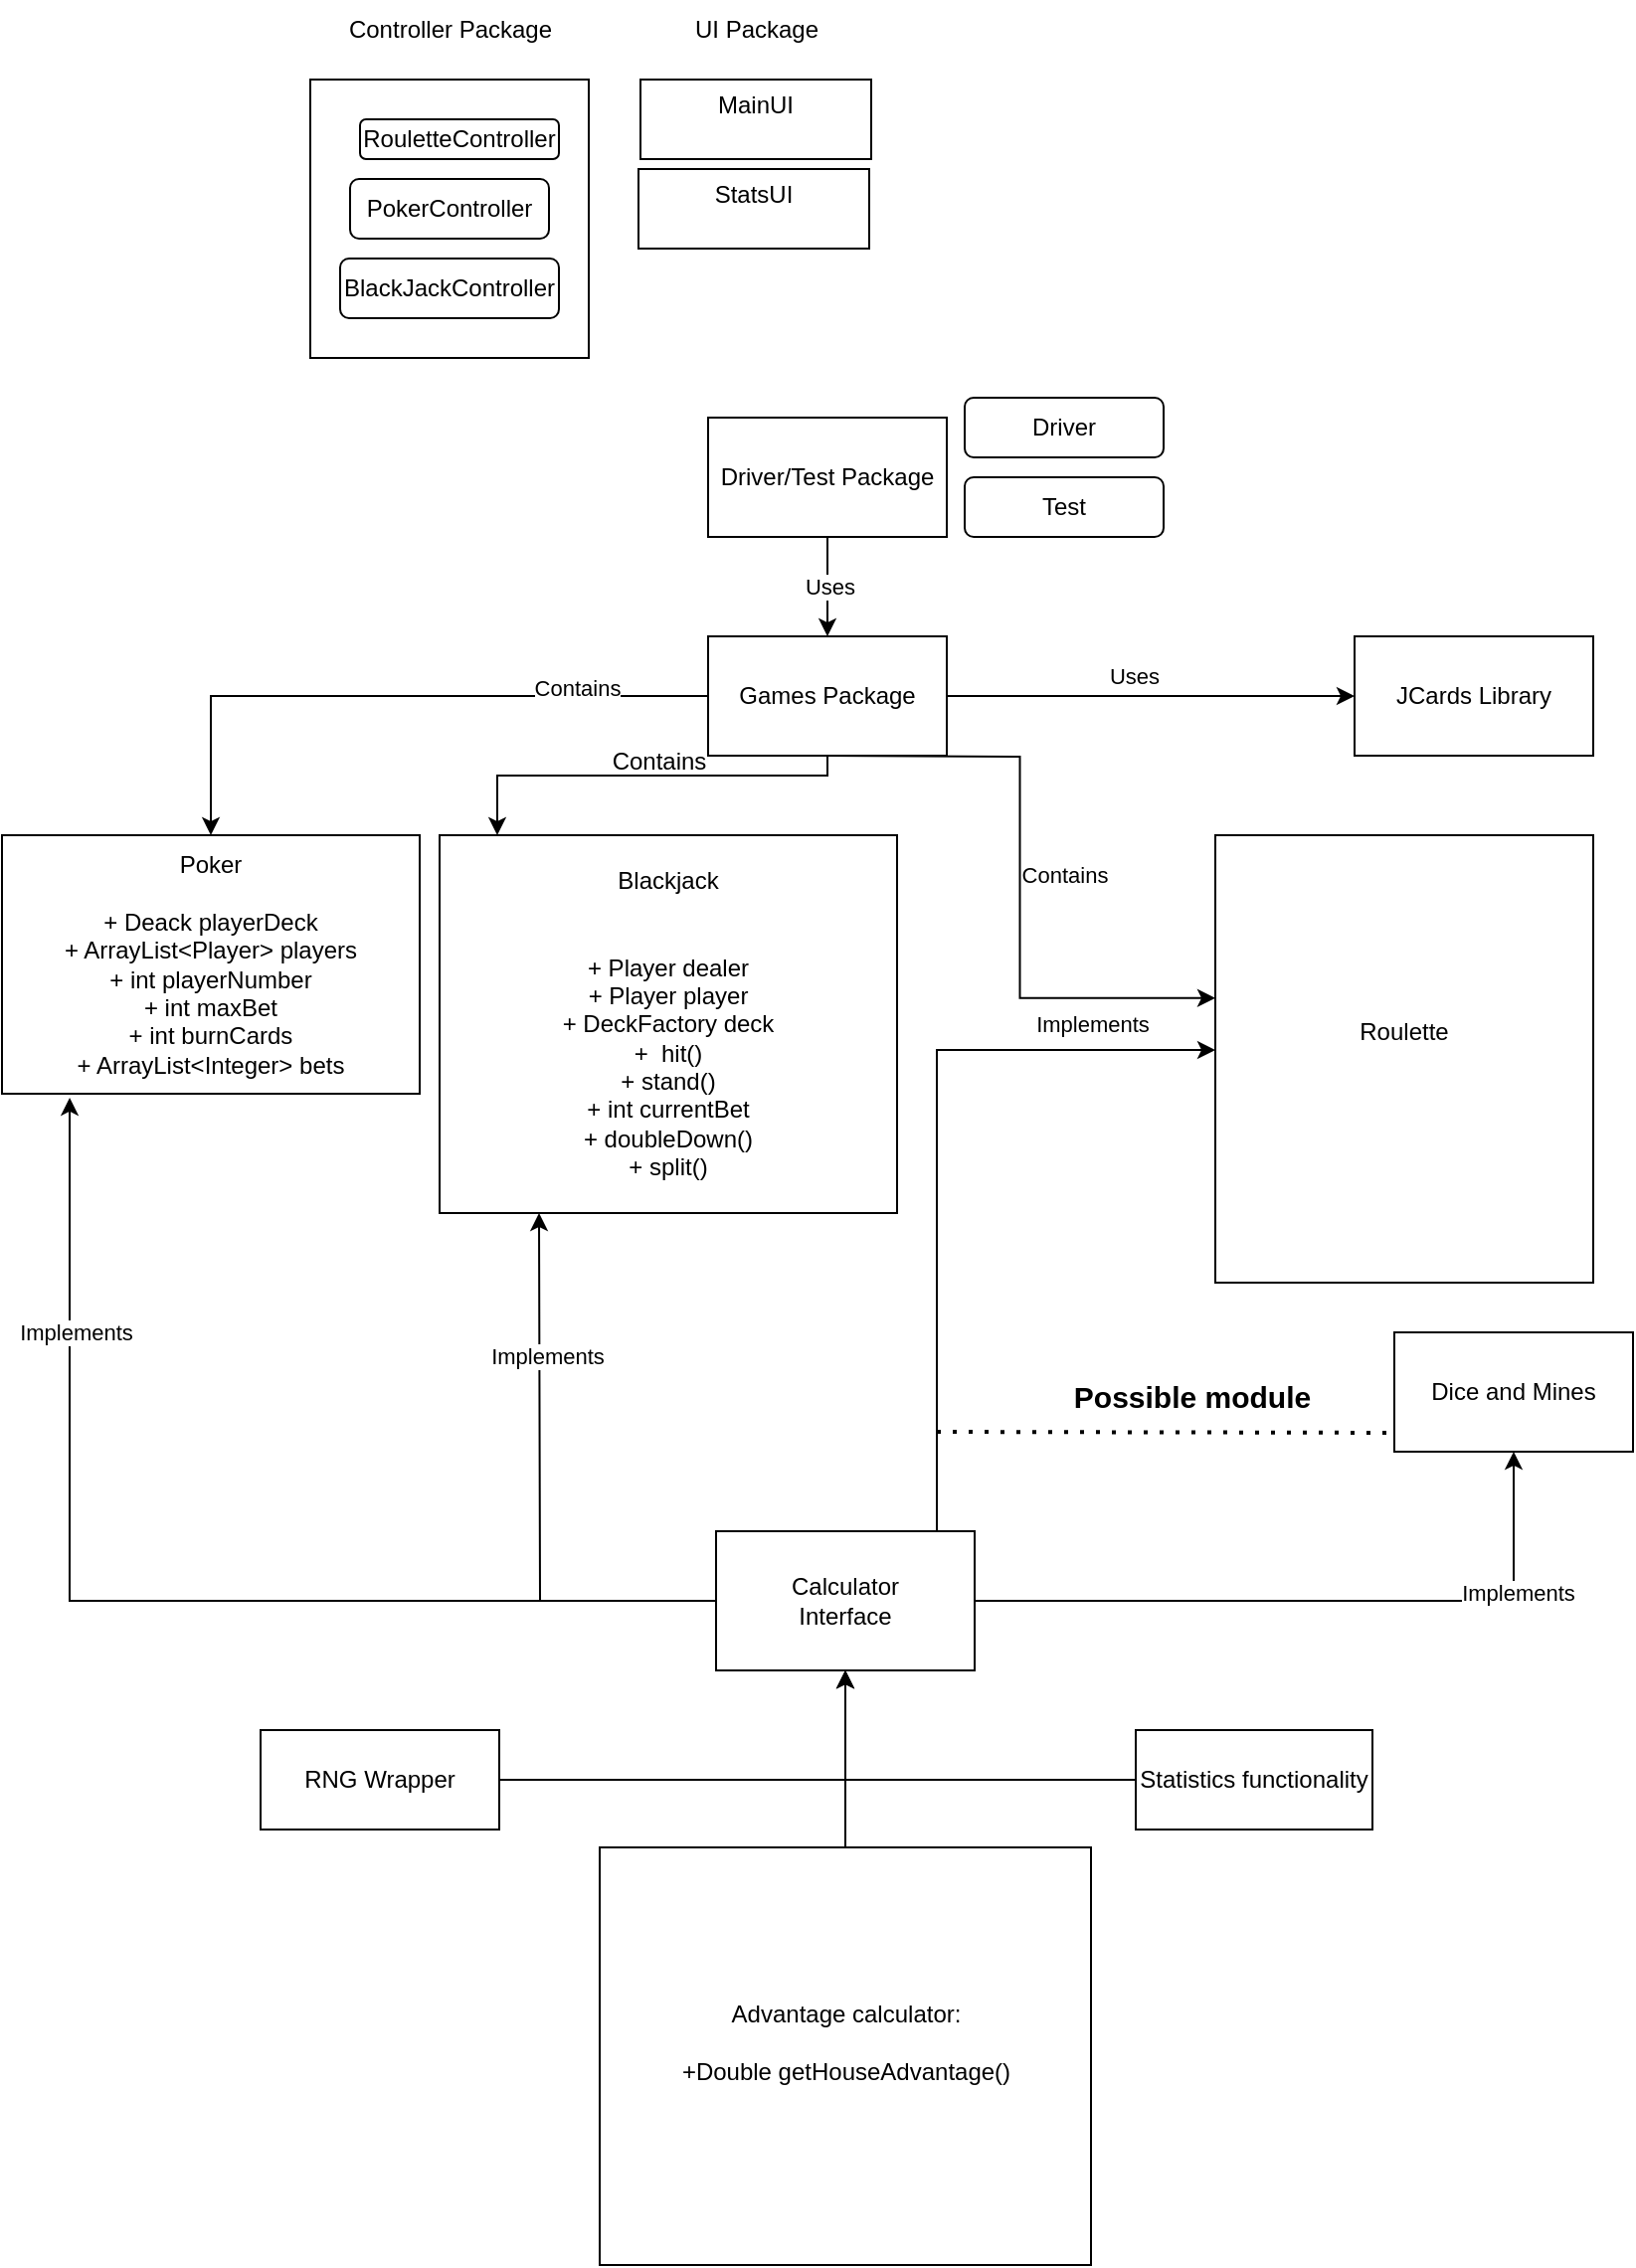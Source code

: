 <mxfile version="26.0.11">
  <diagram id="C5RBs43oDa-KdzZeNtuy" name="Page-1">
    <mxGraphModel dx="2147" dy="1153" grid="1" gridSize="10" guides="1" tooltips="1" connect="1" arrows="1" fold="1" page="1" pageScale="1" pageWidth="827" pageHeight="1169" math="0" shadow="0">
      <root>
        <mxCell id="WIyWlLk6GJQsqaUBKTNV-0" />
        <mxCell id="WIyWlLk6GJQsqaUBKTNV-1" parent="WIyWlLk6GJQsqaUBKTNV-0" />
        <mxCell id="tToA4wUiExiqptiXw_F4-0" value="&lt;div&gt;Poker&lt;/div&gt;&lt;div&gt;&lt;br&gt;&lt;/div&gt;&lt;div&gt;+ Deack playerDeck&lt;/div&gt;&lt;div&gt;+ ArrayList&amp;lt;Player&amp;gt; players&lt;/div&gt;&lt;div&gt;+ int playerNumber&lt;/div&gt;&lt;div&gt;+ int maxBet&lt;/div&gt;&lt;div&gt;+ int burnCards&lt;/div&gt;&lt;div&gt;+ ArrayList&amp;lt;Integer&amp;gt; bets&lt;br&gt;&lt;/div&gt;" style="rounded=0;whiteSpace=wrap;html=1;" parent="WIyWlLk6GJQsqaUBKTNV-1" vertex="1">
          <mxGeometry x="-10" y="450" width="210" height="130" as="geometry" />
        </mxCell>
        <mxCell id="tToA4wUiExiqptiXw_F4-1" value="&lt;div&gt;Blackjack&lt;/div&gt;&lt;div&gt;&lt;br&gt;&lt;/div&gt;&lt;div&gt;&lt;br&gt;&lt;/div&gt;&lt;div&gt;+ Player dealer&lt;/div&gt;&lt;div&gt;+ Player player&lt;/div&gt;&lt;div&gt;+ DeckFactory deck&lt;/div&gt;&lt;div&gt;+&amp;nbsp; hit()&lt;/div&gt;&lt;div&gt;+ stand()&lt;/div&gt;&lt;div&gt;+ int currentBet&lt;/div&gt;&lt;div&gt;+ doubleDown()&lt;/div&gt;&lt;div&gt;+ split()&lt;br&gt;&lt;/div&gt;" style="rounded=0;whiteSpace=wrap;html=1;" parent="WIyWlLk6GJQsqaUBKTNV-1" vertex="1">
          <mxGeometry x="210" y="450" width="230" height="190" as="geometry" />
        </mxCell>
        <mxCell id="tToA4wUiExiqptiXw_F4-2" value="&lt;div&gt;Roulette&lt;/div&gt;&lt;div&gt;&lt;br&gt;&lt;/div&gt;&lt;div&gt;&lt;br&gt;&lt;/div&gt;" style="rounded=0;whiteSpace=wrap;html=1;" parent="WIyWlLk6GJQsqaUBKTNV-1" vertex="1">
          <mxGeometry x="600" y="450" width="190" height="225" as="geometry" />
        </mxCell>
        <mxCell id="tToA4wUiExiqptiXw_F4-3" value="&lt;div&gt;MainUI&lt;/div&gt;&lt;div&gt;&lt;br&gt;&lt;/div&gt;" style="rounded=0;whiteSpace=wrap;html=1;" parent="WIyWlLk6GJQsqaUBKTNV-1" vertex="1">
          <mxGeometry x="311" y="70" width="116" height="40" as="geometry" />
        </mxCell>
        <mxCell id="tToA4wUiExiqptiXw_F4-4" value="" style="endArrow=none;dashed=1;html=1;dashPattern=1 3;strokeWidth=2;rounded=0;" parent="WIyWlLk6GJQsqaUBKTNV-1" edge="1">
          <mxGeometry width="50" height="50" relative="1" as="geometry">
            <mxPoint x="460" y="750" as="sourcePoint" />
            <mxPoint x="694.5" y="750.5" as="targetPoint" />
          </mxGeometry>
        </mxCell>
        <mxCell id="tToA4wUiExiqptiXw_F4-5" value="&lt;div&gt;Dice and Mines&lt;/div&gt;" style="rounded=0;whiteSpace=wrap;html=1;" parent="WIyWlLk6GJQsqaUBKTNV-1" vertex="1">
          <mxGeometry x="690" y="700" width="120" height="60" as="geometry" />
        </mxCell>
        <mxCell id="tToA4wUiExiqptiXw_F4-6" value="&lt;font style=&quot;font-size: 15px;&quot;&gt;Possible module&lt;/font&gt;" style="text;strokeColor=none;fillColor=none;html=1;fontSize=24;fontStyle=1;verticalAlign=middle;align=center;" parent="WIyWlLk6GJQsqaUBKTNV-1" vertex="1">
          <mxGeometry x="537.5" y="710" width="100" height="40" as="geometry" />
        </mxCell>
        <mxCell id="tToA4wUiExiqptiXw_F4-28" style="edgeStyle=orthogonalEdgeStyle;rounded=0;orthogonalLoop=1;jettySize=auto;html=1;entryX=0.5;entryY=1;entryDx=0;entryDy=0;" parent="WIyWlLk6GJQsqaUBKTNV-1" source="tToA4wUiExiqptiXw_F4-10" target="tToA4wUiExiqptiXw_F4-11" edge="1">
          <mxGeometry relative="1" as="geometry" />
        </mxCell>
        <mxCell id="tToA4wUiExiqptiXw_F4-10" value="RNG Wrapper" style="rounded=0;whiteSpace=wrap;html=1;" parent="WIyWlLk6GJQsqaUBKTNV-1" vertex="1">
          <mxGeometry x="120" y="900" width="120" height="50" as="geometry" />
        </mxCell>
        <mxCell id="tToA4wUiExiqptiXw_F4-13" style="edgeStyle=orthogonalEdgeStyle;rounded=0;orthogonalLoop=1;jettySize=auto;html=1;exitX=0;exitY=0.5;exitDx=0;exitDy=0;entryX=0.162;entryY=1.015;entryDx=0;entryDy=0;entryPerimeter=0;" parent="WIyWlLk6GJQsqaUBKTNV-1" source="tToA4wUiExiqptiXw_F4-11" edge="1" target="tToA4wUiExiqptiXw_F4-0">
          <mxGeometry relative="1" as="geometry">
            <mxPoint x="29" y="670" as="targetPoint" />
          </mxGeometry>
        </mxCell>
        <mxCell id="tToA4wUiExiqptiXw_F4-19" value="Implements" style="edgeLabel;html=1;align=center;verticalAlign=middle;resizable=0;points=[];" parent="tToA4wUiExiqptiXw_F4-13" vertex="1" connectable="0">
          <mxGeometry x="0.591" y="-3" relative="1" as="geometry">
            <mxPoint as="offset" />
          </mxGeometry>
        </mxCell>
        <mxCell id="tToA4wUiExiqptiXw_F4-15" style="edgeStyle=orthogonalEdgeStyle;rounded=0;orthogonalLoop=1;jettySize=auto;html=1;" parent="WIyWlLk6GJQsqaUBKTNV-1" source="tToA4wUiExiqptiXw_F4-11" target="tToA4wUiExiqptiXw_F4-2" edge="1">
          <mxGeometry relative="1" as="geometry">
            <Array as="points">
              <mxPoint x="460" y="558" />
            </Array>
          </mxGeometry>
        </mxCell>
        <mxCell id="tToA4wUiExiqptiXw_F4-17" value="Implements" style="edgeLabel;html=1;align=center;verticalAlign=middle;resizable=0;points=[];" parent="tToA4wUiExiqptiXw_F4-15" vertex="1" connectable="0">
          <mxGeometry x="0.186" relative="1" as="geometry">
            <mxPoint x="78" y="-29" as="offset" />
          </mxGeometry>
        </mxCell>
        <mxCell id="tToA4wUiExiqptiXw_F4-16" style="edgeStyle=orthogonalEdgeStyle;rounded=0;orthogonalLoop=1;jettySize=auto;html=1;entryX=0.5;entryY=1;entryDx=0;entryDy=0;" parent="WIyWlLk6GJQsqaUBKTNV-1" source="tToA4wUiExiqptiXw_F4-11" target="tToA4wUiExiqptiXw_F4-5" edge="1">
          <mxGeometry relative="1" as="geometry" />
        </mxCell>
        <mxCell id="tToA4wUiExiqptiXw_F4-20" value="Implements" style="edgeLabel;html=1;align=center;verticalAlign=middle;resizable=0;points=[];" parent="tToA4wUiExiqptiXw_F4-16" vertex="1" connectable="0">
          <mxGeometry x="0.589" y="-2" relative="1" as="geometry">
            <mxPoint as="offset" />
          </mxGeometry>
        </mxCell>
        <mxCell id="jq3g5ppvfEtibvaRHfFG-3" style="edgeStyle=orthogonalEdgeStyle;rounded=0;orthogonalLoop=1;jettySize=auto;html=1;" edge="1" parent="WIyWlLk6GJQsqaUBKTNV-1" source="tToA4wUiExiqptiXw_F4-11">
          <mxGeometry relative="1" as="geometry">
            <mxPoint x="260" y="640" as="targetPoint" />
          </mxGeometry>
        </mxCell>
        <mxCell id="jq3g5ppvfEtibvaRHfFG-4" value="Implements" style="edgeLabel;html=1;align=center;verticalAlign=middle;resizable=0;points=[];" vertex="1" connectable="0" parent="jq3g5ppvfEtibvaRHfFG-3">
          <mxGeometry x="0.492" y="-4" relative="1" as="geometry">
            <mxPoint as="offset" />
          </mxGeometry>
        </mxCell>
        <mxCell id="tToA4wUiExiqptiXw_F4-11" value="&lt;div&gt;Calculator&lt;/div&gt;Interface" style="rounded=0;whiteSpace=wrap;html=1;" parent="WIyWlLk6GJQsqaUBKTNV-1" vertex="1">
          <mxGeometry x="349" y="800" width="130" height="70" as="geometry" />
        </mxCell>
        <mxCell id="tToA4wUiExiqptiXw_F4-29" style="edgeStyle=orthogonalEdgeStyle;rounded=0;orthogonalLoop=1;jettySize=auto;html=1;" parent="WIyWlLk6GJQsqaUBKTNV-1" source="tToA4wUiExiqptiXw_F4-22" target="tToA4wUiExiqptiXw_F4-11" edge="1">
          <mxGeometry relative="1" as="geometry">
            <Array as="points">
              <mxPoint x="414" y="840" />
              <mxPoint x="414" y="840" />
            </Array>
          </mxGeometry>
        </mxCell>
        <mxCell id="tToA4wUiExiqptiXw_F4-22" value="Advantage calculator:&lt;br&gt;&lt;div&gt;&lt;br&gt;&lt;/div&gt;&lt;div&gt;+Double getHouseAdvantage()&lt;/div&gt;&lt;div&gt;&lt;br&gt;&lt;/div&gt;" style="rounded=0;whiteSpace=wrap;html=1;" parent="WIyWlLk6GJQsqaUBKTNV-1" vertex="1">
          <mxGeometry x="290.5" y="959" width="247" height="210" as="geometry" />
        </mxCell>
        <mxCell id="jq3g5ppvfEtibvaRHfFG-1" style="edgeStyle=orthogonalEdgeStyle;rounded=0;orthogonalLoop=1;jettySize=auto;html=1;entryX=0.5;entryY=1;entryDx=0;entryDy=0;" edge="1" parent="WIyWlLk6GJQsqaUBKTNV-1" source="tToA4wUiExiqptiXw_F4-23" target="tToA4wUiExiqptiXw_F4-11">
          <mxGeometry relative="1" as="geometry" />
        </mxCell>
        <mxCell id="tToA4wUiExiqptiXw_F4-23" value="Statistics functionality" style="rounded=0;whiteSpace=wrap;html=1;" parent="WIyWlLk6GJQsqaUBKTNV-1" vertex="1">
          <mxGeometry x="560" y="900" width="119" height="50" as="geometry" />
        </mxCell>
        <mxCell id="tToA4wUiExiqptiXw_F4-41" value="" style="whiteSpace=wrap;html=1;aspect=fixed;" parent="WIyWlLk6GJQsqaUBKTNV-1" vertex="1">
          <mxGeometry x="145" y="70" width="140" height="140" as="geometry" />
        </mxCell>
        <mxCell id="tToA4wUiExiqptiXw_F4-32" value="PokerController" style="rounded=1;whiteSpace=wrap;html=1;" parent="WIyWlLk6GJQsqaUBKTNV-1" vertex="1">
          <mxGeometry x="165" y="120" width="100" height="30" as="geometry" />
        </mxCell>
        <mxCell id="tToA4wUiExiqptiXw_F4-33" value="BlackJackController" style="rounded=1;whiteSpace=wrap;html=1;" parent="WIyWlLk6GJQsqaUBKTNV-1" vertex="1">
          <mxGeometry x="160" y="160" width="110" height="30" as="geometry" />
        </mxCell>
        <mxCell id="tToA4wUiExiqptiXw_F4-34" value="RouletteController" style="rounded=1;whiteSpace=wrap;html=1;" parent="WIyWlLk6GJQsqaUBKTNV-1" vertex="1">
          <mxGeometry x="170" y="90" width="100" height="20" as="geometry" />
        </mxCell>
        <mxCell id="tToA4wUiExiqptiXw_F4-42" value="Controller Package" style="text;html=1;align=center;verticalAlign=middle;resizable=0;points=[];autosize=1;strokeColor=none;fillColor=none;" parent="WIyWlLk6GJQsqaUBKTNV-1" vertex="1">
          <mxGeometry x="150" y="30" width="130" height="30" as="geometry" />
        </mxCell>
        <mxCell id="tToA4wUiExiqptiXw_F4-43" value="UI Package" style="text;html=1;align=center;verticalAlign=middle;resizable=0;points=[];autosize=1;strokeColor=none;fillColor=none;" parent="WIyWlLk6GJQsqaUBKTNV-1" vertex="1">
          <mxGeometry x="324" y="30" width="90" height="30" as="geometry" />
        </mxCell>
        <mxCell id="tToA4wUiExiqptiXw_F4-44" value="&lt;div&gt;StatsUI&lt;/div&gt;&lt;div&gt;&lt;br&gt;&lt;/div&gt;" style="rounded=0;whiteSpace=wrap;html=1;" parent="WIyWlLk6GJQsqaUBKTNV-1" vertex="1">
          <mxGeometry x="310" y="115" width="116" height="40" as="geometry" />
        </mxCell>
        <mxCell id="tToA4wUiExiqptiXw_F4-50" style="edgeStyle=orthogonalEdgeStyle;rounded=0;orthogonalLoop=1;jettySize=auto;html=1;" parent="WIyWlLk6GJQsqaUBKTNV-1" source="tToA4wUiExiqptiXw_F4-45" target="tToA4wUiExiqptiXw_F4-48" edge="1">
          <mxGeometry relative="1" as="geometry" />
        </mxCell>
        <mxCell id="tToA4wUiExiqptiXw_F4-51" value="Uses" style="edgeLabel;html=1;align=center;verticalAlign=middle;resizable=0;points=[];" parent="tToA4wUiExiqptiXw_F4-50" vertex="1" connectable="0">
          <mxGeometry y="1" relative="1" as="geometry">
            <mxPoint as="offset" />
          </mxGeometry>
        </mxCell>
        <mxCell id="tToA4wUiExiqptiXw_F4-45" value="Driver/Test Package" style="rounded=0;whiteSpace=wrap;html=1;" parent="WIyWlLk6GJQsqaUBKTNV-1" vertex="1">
          <mxGeometry x="345" y="240" width="120" height="60" as="geometry" />
        </mxCell>
        <mxCell id="tToA4wUiExiqptiXw_F4-46" value="Driver" style="rounded=1;whiteSpace=wrap;html=1;" parent="WIyWlLk6GJQsqaUBKTNV-1" vertex="1">
          <mxGeometry x="474" y="230" width="100" height="30" as="geometry" />
        </mxCell>
        <mxCell id="tToA4wUiExiqptiXw_F4-47" value="Test" style="rounded=1;whiteSpace=wrap;html=1;" parent="WIyWlLk6GJQsqaUBKTNV-1" vertex="1">
          <mxGeometry x="474" y="270" width="100" height="30" as="geometry" />
        </mxCell>
        <mxCell id="tToA4wUiExiqptiXw_F4-52" style="edgeStyle=orthogonalEdgeStyle;rounded=0;orthogonalLoop=1;jettySize=auto;html=1;entryX=0.5;entryY=0;entryDx=0;entryDy=0;" parent="WIyWlLk6GJQsqaUBKTNV-1" source="tToA4wUiExiqptiXw_F4-48" target="tToA4wUiExiqptiXw_F4-0" edge="1">
          <mxGeometry relative="1" as="geometry" />
        </mxCell>
        <mxCell id="tToA4wUiExiqptiXw_F4-56" value="Contains" style="edgeLabel;html=1;align=center;verticalAlign=middle;resizable=0;points=[];" parent="tToA4wUiExiqptiXw_F4-52" vertex="1" connectable="0">
          <mxGeometry x="-0.588" y="-4" relative="1" as="geometry">
            <mxPoint as="offset" />
          </mxGeometry>
        </mxCell>
        <mxCell id="tToA4wUiExiqptiXw_F4-54" style="edgeStyle=orthogonalEdgeStyle;rounded=0;orthogonalLoop=1;jettySize=auto;html=1;" parent="WIyWlLk6GJQsqaUBKTNV-1" source="tToA4wUiExiqptiXw_F4-48" target="tToA4wUiExiqptiXw_F4-1" edge="1">
          <mxGeometry relative="1" as="geometry">
            <Array as="points">
              <mxPoint x="405" y="420" />
              <mxPoint x="239" y="420" />
            </Array>
          </mxGeometry>
        </mxCell>
        <mxCell id="tToA4wUiExiqptiXw_F4-59" style="edgeStyle=orthogonalEdgeStyle;rounded=0;orthogonalLoop=1;jettySize=auto;html=1;" parent="WIyWlLk6GJQsqaUBKTNV-1" source="tToA4wUiExiqptiXw_F4-48" target="tToA4wUiExiqptiXw_F4-58" edge="1">
          <mxGeometry relative="1" as="geometry" />
        </mxCell>
        <mxCell id="tToA4wUiExiqptiXw_F4-60" value="Uses" style="edgeLabel;html=1;align=center;verticalAlign=middle;resizable=0;points=[];" parent="tToA4wUiExiqptiXw_F4-59" vertex="1" connectable="0">
          <mxGeometry x="-0.19" y="-4" relative="1" as="geometry">
            <mxPoint x="11" y="-14" as="offset" />
          </mxGeometry>
        </mxCell>
        <mxCell id="tToA4wUiExiqptiXw_F4-48" value="Games Package" style="rounded=0;whiteSpace=wrap;html=1;" parent="WIyWlLk6GJQsqaUBKTNV-1" vertex="1">
          <mxGeometry x="345" y="350" width="120" height="60" as="geometry" />
        </mxCell>
        <mxCell id="tToA4wUiExiqptiXw_F4-58" value="JCards Library" style="rounded=0;whiteSpace=wrap;html=1;" parent="WIyWlLk6GJQsqaUBKTNV-1" vertex="1">
          <mxGeometry x="670" y="350" width="120" height="60" as="geometry" />
        </mxCell>
        <mxCell id="jq3g5ppvfEtibvaRHfFG-5" style="edgeStyle=orthogonalEdgeStyle;rounded=0;orthogonalLoop=1;jettySize=auto;html=1;entryX=0;entryY=0.364;entryDx=0;entryDy=0;entryPerimeter=0;" edge="1" parent="WIyWlLk6GJQsqaUBKTNV-1" target="tToA4wUiExiqptiXw_F4-2">
          <mxGeometry relative="1" as="geometry">
            <mxPoint x="402.5" y="410" as="sourcePoint" />
            <mxPoint x="537.5" y="549.925" as="targetPoint" />
          </mxGeometry>
        </mxCell>
        <mxCell id="jq3g5ppvfEtibvaRHfFG-6" value="Contains" style="edgeLabel;html=1;align=center;verticalAlign=middle;resizable=0;points=[];" vertex="1" connectable="0" parent="jq3g5ppvfEtibvaRHfFG-5">
          <mxGeometry x="-0.007" y="1" relative="1" as="geometry">
            <mxPoint x="21" as="offset" />
          </mxGeometry>
        </mxCell>
        <mxCell id="jq3g5ppvfEtibvaRHfFG-7" value="Contains" style="text;html=1;align=center;verticalAlign=middle;resizable=0;points=[];autosize=1;strokeColor=none;fillColor=none;" vertex="1" parent="WIyWlLk6GJQsqaUBKTNV-1">
          <mxGeometry x="285" y="398" width="70" height="30" as="geometry" />
        </mxCell>
      </root>
    </mxGraphModel>
  </diagram>
</mxfile>
